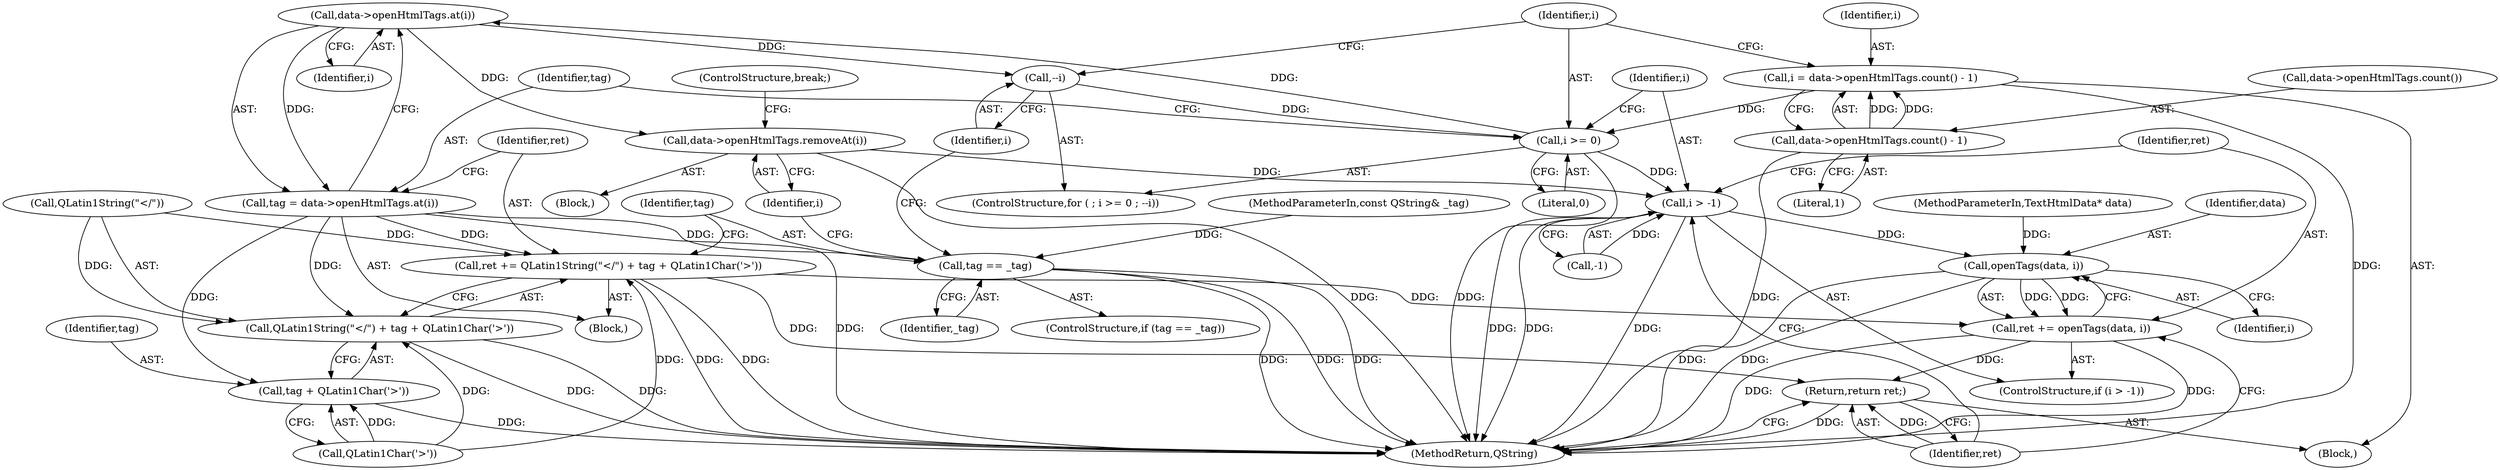 digraph "0_kde_6a7f59ee1b9dbc6e5cf9e5f3b306504d02b73ef0@API" {
"1000121" [label="(Call,data->openHtmlTags.at(i))"];
"1000113" [label="(Call,i >= 0)"];
"1000116" [label="(Call,--i)"];
"1000121" [label="(Call,data->openHtmlTags.at(i))"];
"1000107" [label="(Call,i = data->openHtmlTags.count() - 1)"];
"1000109" [label="(Call,data->openHtmlTags.count() - 1)"];
"1000119" [label="(Call,tag = data->openHtmlTags.at(i))"];
"1000123" [label="(Call,ret += QLatin1String(\"</\") + tag + QLatin1Char('>'))"];
"1000145" [label="(Call,ret += openTags(data, i))"];
"1000150" [label="(Return,return ret;)"];
"1000125" [label="(Call,QLatin1String(\"</\") + tag + QLatin1Char('>'))"];
"1000128" [label="(Call,tag + QLatin1Char('>'))"];
"1000133" [label="(Call,tag == _tag)"];
"1000137" [label="(Call,data->openHtmlTags.removeAt(i))"];
"1000141" [label="(Call,i > -1)"];
"1000147" [label="(Call,openTags(data, i))"];
"1000116" [label="(Call,--i)"];
"1000133" [label="(Call,tag == _tag)"];
"1000143" [label="(Call,-1)"];
"1000124" [label="(Identifier,ret)"];
"1000114" [label="(Identifier,i)"];
"1000137" [label="(Call,data->openHtmlTags.removeAt(i))"];
"1000128" [label="(Call,tag + QLatin1Char('>'))"];
"1000150" [label="(Return,return ret;)"];
"1000141" [label="(Call,i > -1)"];
"1000134" [label="(Identifier,tag)"];
"1000118" [label="(Block,)"];
"1000123" [label="(Call,ret += QLatin1String(\"</\") + tag + QLatin1Char('>'))"];
"1000152" [label="(MethodReturn,QString)"];
"1000125" [label="(Call,QLatin1String(\"</\") + tag + QLatin1Char('>'))"];
"1000115" [label="(Literal,0)"];
"1000119" [label="(Call,tag = data->openHtmlTags.at(i))"];
"1000120" [label="(Identifier,tag)"];
"1000142" [label="(Identifier,i)"];
"1000110" [label="(Call,data->openHtmlTags.count())"];
"1000140" [label="(ControlStructure,if (i > -1))"];
"1000145" [label="(Call,ret += openTags(data, i))"];
"1000129" [label="(Identifier,tag)"];
"1000138" [label="(Identifier,i)"];
"1000108" [label="(Identifier,i)"];
"1000126" [label="(Call,QLatin1String(\"</\"))"];
"1000130" [label="(Call,QLatin1Char('>'))"];
"1000117" [label="(Identifier,i)"];
"1000107" [label="(Call,i = data->openHtmlTags.count() - 1)"];
"1000135" [label="(Identifier,_tag)"];
"1000103" [label="(Block,)"];
"1000146" [label="(Identifier,ret)"];
"1000121" [label="(Call,data->openHtmlTags.at(i))"];
"1000112" [label="(ControlStructure,for ( ; i >= 0 ; --i))"];
"1000111" [label="(Literal,1)"];
"1000101" [label="(MethodParameterIn,TextHtmlData* data)"];
"1000139" [label="(ControlStructure,break;)"];
"1000148" [label="(Identifier,data)"];
"1000102" [label="(MethodParameterIn,const QString& _tag)"];
"1000113" [label="(Call,i >= 0)"];
"1000149" [label="(Identifier,i)"];
"1000109" [label="(Call,data->openHtmlTags.count() - 1)"];
"1000132" [label="(ControlStructure,if (tag == _tag))"];
"1000122" [label="(Identifier,i)"];
"1000147" [label="(Call,openTags(data, i))"];
"1000151" [label="(Identifier,ret)"];
"1000136" [label="(Block,)"];
"1000121" -> "1000119"  [label="AST: "];
"1000121" -> "1000122"  [label="CFG: "];
"1000122" -> "1000121"  [label="AST: "];
"1000119" -> "1000121"  [label="CFG: "];
"1000121" -> "1000116"  [label="DDG: "];
"1000121" -> "1000119"  [label="DDG: "];
"1000113" -> "1000121"  [label="DDG: "];
"1000121" -> "1000137"  [label="DDG: "];
"1000113" -> "1000112"  [label="AST: "];
"1000113" -> "1000115"  [label="CFG: "];
"1000114" -> "1000113"  [label="AST: "];
"1000115" -> "1000113"  [label="AST: "];
"1000120" -> "1000113"  [label="CFG: "];
"1000142" -> "1000113"  [label="CFG: "];
"1000113" -> "1000152"  [label="DDG: "];
"1000116" -> "1000113"  [label="DDG: "];
"1000107" -> "1000113"  [label="DDG: "];
"1000113" -> "1000141"  [label="DDG: "];
"1000116" -> "1000112"  [label="AST: "];
"1000116" -> "1000117"  [label="CFG: "];
"1000117" -> "1000116"  [label="AST: "];
"1000114" -> "1000116"  [label="CFG: "];
"1000107" -> "1000103"  [label="AST: "];
"1000107" -> "1000109"  [label="CFG: "];
"1000108" -> "1000107"  [label="AST: "];
"1000109" -> "1000107"  [label="AST: "];
"1000114" -> "1000107"  [label="CFG: "];
"1000107" -> "1000152"  [label="DDG: "];
"1000109" -> "1000107"  [label="DDG: "];
"1000109" -> "1000107"  [label="DDG: "];
"1000109" -> "1000111"  [label="CFG: "];
"1000110" -> "1000109"  [label="AST: "];
"1000111" -> "1000109"  [label="AST: "];
"1000109" -> "1000152"  [label="DDG: "];
"1000119" -> "1000118"  [label="AST: "];
"1000120" -> "1000119"  [label="AST: "];
"1000124" -> "1000119"  [label="CFG: "];
"1000119" -> "1000152"  [label="DDG: "];
"1000119" -> "1000123"  [label="DDG: "];
"1000119" -> "1000125"  [label="DDG: "];
"1000119" -> "1000128"  [label="DDG: "];
"1000119" -> "1000133"  [label="DDG: "];
"1000123" -> "1000118"  [label="AST: "];
"1000123" -> "1000125"  [label="CFG: "];
"1000124" -> "1000123"  [label="AST: "];
"1000125" -> "1000123"  [label="AST: "];
"1000134" -> "1000123"  [label="CFG: "];
"1000123" -> "1000152"  [label="DDG: "];
"1000123" -> "1000152"  [label="DDG: "];
"1000126" -> "1000123"  [label="DDG: "];
"1000130" -> "1000123"  [label="DDG: "];
"1000123" -> "1000145"  [label="DDG: "];
"1000123" -> "1000150"  [label="DDG: "];
"1000145" -> "1000140"  [label="AST: "];
"1000145" -> "1000147"  [label="CFG: "];
"1000146" -> "1000145"  [label="AST: "];
"1000147" -> "1000145"  [label="AST: "];
"1000151" -> "1000145"  [label="CFG: "];
"1000145" -> "1000152"  [label="DDG: "];
"1000145" -> "1000152"  [label="DDG: "];
"1000147" -> "1000145"  [label="DDG: "];
"1000147" -> "1000145"  [label="DDG: "];
"1000145" -> "1000150"  [label="DDG: "];
"1000150" -> "1000103"  [label="AST: "];
"1000150" -> "1000151"  [label="CFG: "];
"1000151" -> "1000150"  [label="AST: "];
"1000152" -> "1000150"  [label="CFG: "];
"1000150" -> "1000152"  [label="DDG: "];
"1000151" -> "1000150"  [label="DDG: "];
"1000125" -> "1000128"  [label="CFG: "];
"1000126" -> "1000125"  [label="AST: "];
"1000128" -> "1000125"  [label="AST: "];
"1000125" -> "1000152"  [label="DDG: "];
"1000125" -> "1000152"  [label="DDG: "];
"1000126" -> "1000125"  [label="DDG: "];
"1000130" -> "1000125"  [label="DDG: "];
"1000128" -> "1000130"  [label="CFG: "];
"1000129" -> "1000128"  [label="AST: "];
"1000130" -> "1000128"  [label="AST: "];
"1000128" -> "1000152"  [label="DDG: "];
"1000130" -> "1000128"  [label="DDG: "];
"1000133" -> "1000132"  [label="AST: "];
"1000133" -> "1000135"  [label="CFG: "];
"1000134" -> "1000133"  [label="AST: "];
"1000135" -> "1000133"  [label="AST: "];
"1000138" -> "1000133"  [label="CFG: "];
"1000117" -> "1000133"  [label="CFG: "];
"1000133" -> "1000152"  [label="DDG: "];
"1000133" -> "1000152"  [label="DDG: "];
"1000133" -> "1000152"  [label="DDG: "];
"1000102" -> "1000133"  [label="DDG: "];
"1000137" -> "1000136"  [label="AST: "];
"1000137" -> "1000138"  [label="CFG: "];
"1000138" -> "1000137"  [label="AST: "];
"1000139" -> "1000137"  [label="CFG: "];
"1000137" -> "1000152"  [label="DDG: "];
"1000137" -> "1000141"  [label="DDG: "];
"1000141" -> "1000140"  [label="AST: "];
"1000141" -> "1000143"  [label="CFG: "];
"1000142" -> "1000141"  [label="AST: "];
"1000143" -> "1000141"  [label="AST: "];
"1000146" -> "1000141"  [label="CFG: "];
"1000151" -> "1000141"  [label="CFG: "];
"1000141" -> "1000152"  [label="DDG: "];
"1000141" -> "1000152"  [label="DDG: "];
"1000141" -> "1000152"  [label="DDG: "];
"1000143" -> "1000141"  [label="DDG: "];
"1000141" -> "1000147"  [label="DDG: "];
"1000147" -> "1000149"  [label="CFG: "];
"1000148" -> "1000147"  [label="AST: "];
"1000149" -> "1000147"  [label="AST: "];
"1000147" -> "1000152"  [label="DDG: "];
"1000147" -> "1000152"  [label="DDG: "];
"1000101" -> "1000147"  [label="DDG: "];
}
